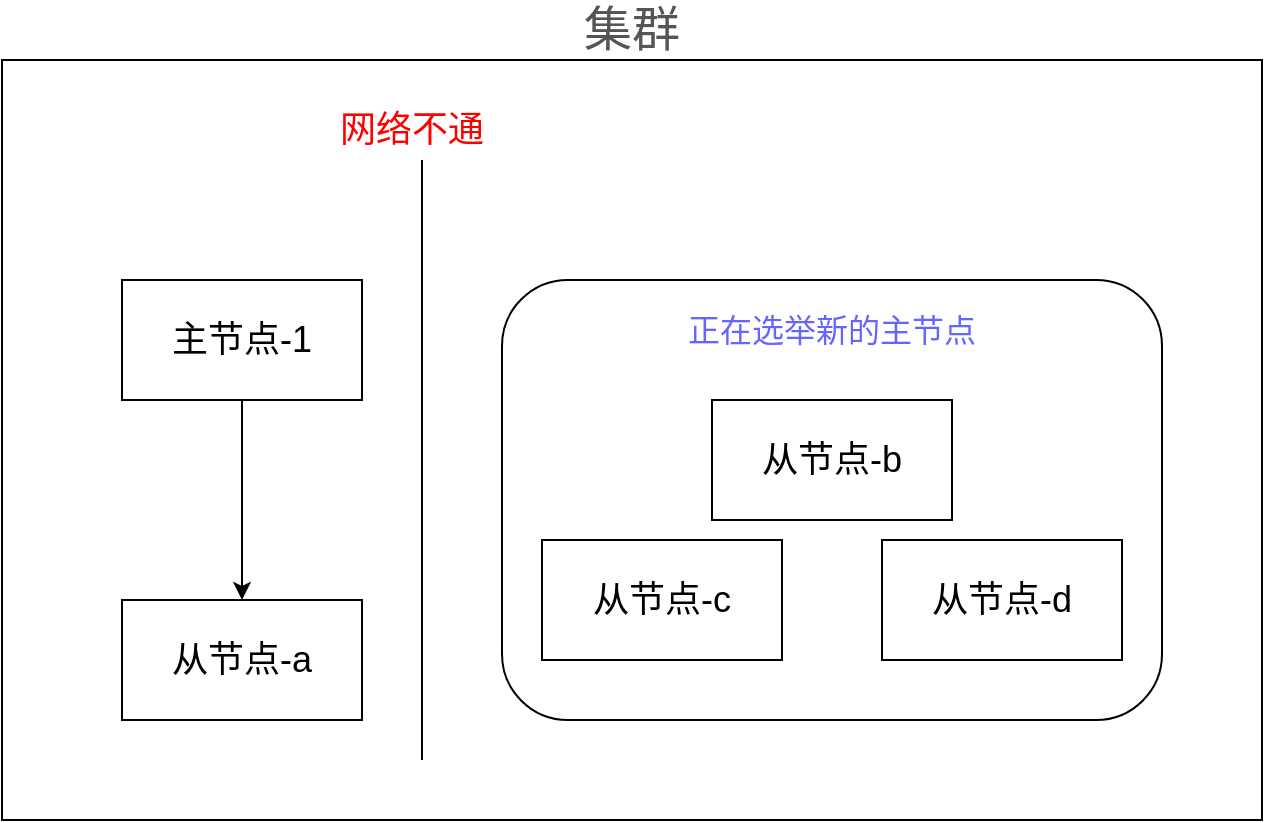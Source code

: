 <mxfile>
    <diagram id="oYRE7z1Cq0LQQBf7u014" name="第 1 页">
        <mxGraphModel dx="978" dy="604" grid="1" gridSize="10" guides="1" tooltips="1" connect="1" arrows="1" fold="1" page="1" pageScale="1" pageWidth="827" pageHeight="1169" math="0" shadow="0">
            <root>
                <mxCell id="0"/>
                <mxCell id="1" parent="0"/>
                <mxCell id="41" value="" style="rounded=0;whiteSpace=wrap;html=1;fontSize=18;fontColor=#FFFFFF;" vertex="1" parent="1">
                    <mxGeometry x="99" y="110" width="630" height="380" as="geometry"/>
                </mxCell>
                <mxCell id="37" value="" style="rounded=1;whiteSpace=wrap;html=1;" vertex="1" parent="1">
                    <mxGeometry x="349" y="220" width="330" height="220" as="geometry"/>
                </mxCell>
                <mxCell id="34" style="edgeStyle=none;html=1;exitX=0.5;exitY=1;exitDx=0;exitDy=0;entryX=0.5;entryY=0;entryDx=0;entryDy=0;" parent="1" source="2" target="5" edge="1">
                    <mxGeometry relative="1" as="geometry"/>
                </mxCell>
                <mxCell id="2" value="&lt;font style=&quot;font-size: 18px;&quot;&gt;主节点-1&lt;/font&gt;" style="rounded=0;whiteSpace=wrap;html=1;" parent="1" vertex="1">
                    <mxGeometry x="159" y="220" width="120" height="60" as="geometry"/>
                </mxCell>
                <mxCell id="5" value="&lt;font style=&quot;font-size: 18px;&quot;&gt;从节点-a&lt;/font&gt;" style="rounded=0;whiteSpace=wrap;html=1;" parent="1" vertex="1">
                    <mxGeometry x="159" y="380" width="120" height="60" as="geometry"/>
                </mxCell>
                <mxCell id="6" value="&lt;font style=&quot;font-size: 18px;&quot;&gt;从节点-b&lt;/font&gt;" style="rounded=0;whiteSpace=wrap;html=1;" parent="1" vertex="1">
                    <mxGeometry x="454" y="280" width="120" height="60" as="geometry"/>
                </mxCell>
                <mxCell id="32" value="&lt;font style=&quot;font-size: 18px;&quot;&gt;从节点-c&lt;/font&gt;" style="rounded=0;whiteSpace=wrap;html=1;" parent="1" vertex="1">
                    <mxGeometry x="369" y="350" width="120" height="60" as="geometry"/>
                </mxCell>
                <mxCell id="33" value="&lt;font style=&quot;font-size: 18px;&quot;&gt;从节点-d&lt;/font&gt;" style="rounded=0;whiteSpace=wrap;html=1;" parent="1" vertex="1">
                    <mxGeometry x="539" y="350" width="120" height="60" as="geometry"/>
                </mxCell>
                <mxCell id="38" value="&lt;font color=&quot;#6666ff&quot; style=&quot;font-size: 16px;&quot;&gt;正在选举新的主节点&lt;/font&gt;" style="text;html=1;strokeColor=none;fillColor=none;align=center;verticalAlign=middle;whiteSpace=wrap;rounded=0;" vertex="1" parent="1">
                    <mxGeometry x="421" y="230" width="186" height="30" as="geometry"/>
                </mxCell>
                <mxCell id="39" value="" style="endArrow=none;html=1;fontSize=16;fontColor=#6666FF;" edge="1" parent="1">
                    <mxGeometry width="50" height="50" relative="1" as="geometry">
                        <mxPoint x="309" y="460" as="sourcePoint"/>
                        <mxPoint x="309" y="160" as="targetPoint"/>
                    </mxGeometry>
                </mxCell>
                <mxCell id="40" value="&lt;font color=&quot;#ff0000&quot; style=&quot;font-size: 18px;&quot;&gt;网络不通&lt;/font&gt;" style="text;html=1;strokeColor=none;fillColor=none;align=center;verticalAlign=middle;whiteSpace=wrap;rounded=0;fontSize=16;fontColor=#6666FF;" vertex="1" parent="1">
                    <mxGeometry x="239" y="130" width="130" height="30" as="geometry"/>
                </mxCell>
                <mxCell id="42" value="&lt;font color=&quot;#555555&quot; style=&quot;font-size: 24px;&quot;&gt;集群&lt;/font&gt;" style="text;html=1;strokeColor=none;fillColor=none;align=center;verticalAlign=middle;whiteSpace=wrap;rounded=0;fontSize=18;fontColor=#FFFFFF;" vertex="1" parent="1">
                    <mxGeometry x="384" y="80" width="60" height="30" as="geometry"/>
                </mxCell>
            </root>
        </mxGraphModel>
    </diagram>
</mxfile>